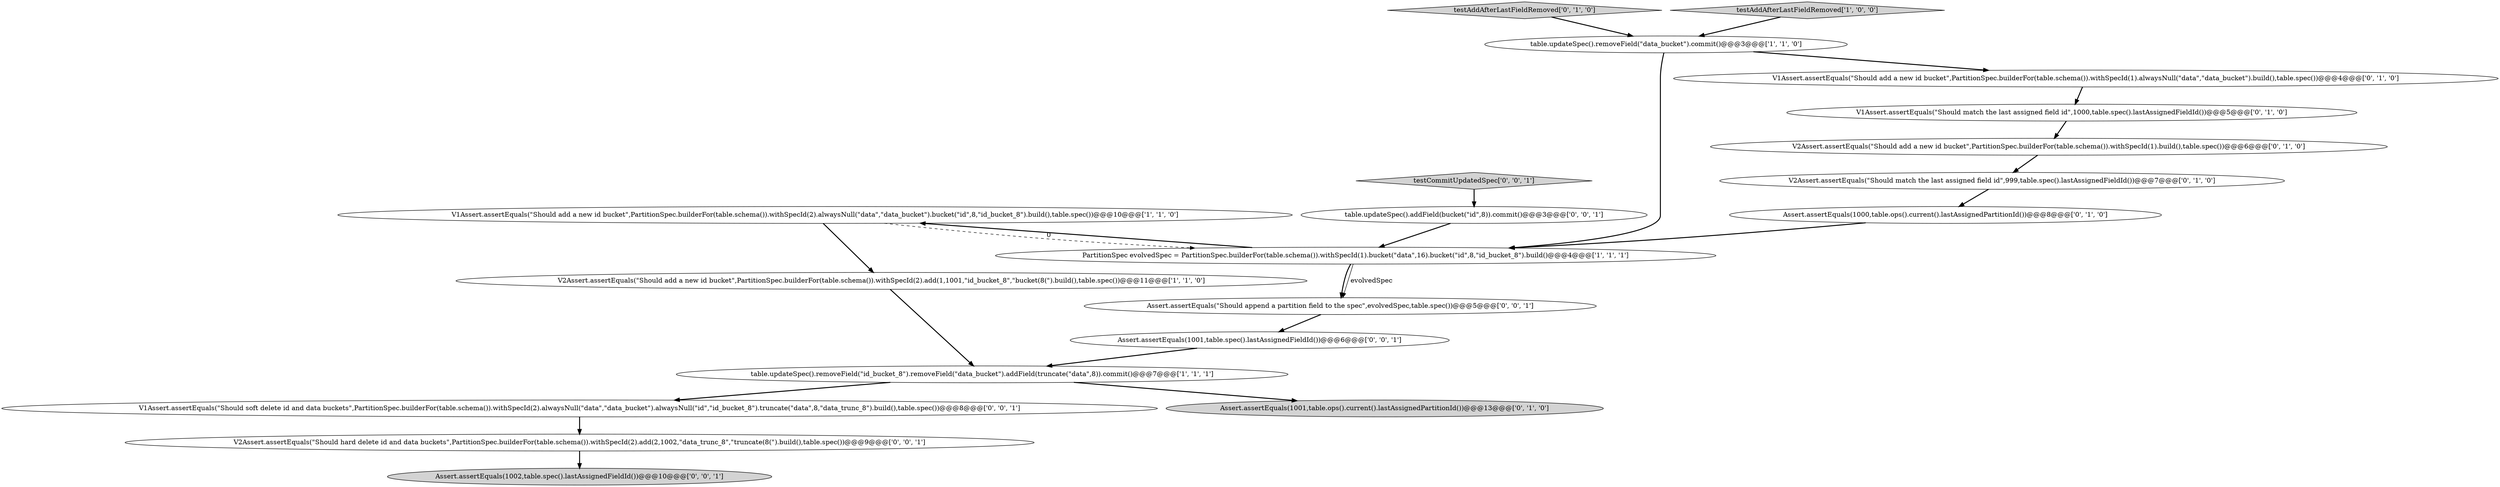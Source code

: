 digraph {
14 [style = filled, label = "V2Assert.assertEquals(\"Should hard delete id and data buckets\",PartitionSpec.builderFor(table.schema()).withSpecId(2).add(2,1002,\"data_trunc_8\",\"truncate(8(\").build(),table.spec())@@@9@@@['0', '0', '1']", fillcolor = white, shape = ellipse image = "AAA0AAABBB3BBB"];
15 [style = filled, label = "Assert.assertEquals(1002,table.spec().lastAssignedFieldId())@@@10@@@['0', '0', '1']", fillcolor = lightgray, shape = ellipse image = "AAA0AAABBB3BBB"];
9 [style = filled, label = "V2Assert.assertEquals(\"Should match the last assigned field id\",999,table.spec().lastAssignedFieldId())@@@7@@@['0', '1', '0']", fillcolor = white, shape = ellipse image = "AAA1AAABBB2BBB"];
13 [style = filled, label = "table.updateSpec().addField(bucket(\"id\",8)).commit()@@@3@@@['0', '0', '1']", fillcolor = white, shape = ellipse image = "AAA0AAABBB3BBB"];
3 [style = filled, label = "V1Assert.assertEquals(\"Should add a new id bucket\",PartitionSpec.builderFor(table.schema()).withSpecId(2).alwaysNull(\"data\",\"data_bucket\").bucket(\"id\",8,\"id_bucket_8\").build(),table.spec())@@@10@@@['1', '1', '0']", fillcolor = white, shape = ellipse image = "AAA0AAABBB1BBB"];
7 [style = filled, label = "V1Assert.assertEquals(\"Should match the last assigned field id\",1000,table.spec().lastAssignedFieldId())@@@5@@@['0', '1', '0']", fillcolor = white, shape = ellipse image = "AAA1AAABBB2BBB"];
8 [style = filled, label = "testAddAfterLastFieldRemoved['0', '1', '0']", fillcolor = lightgray, shape = diamond image = "AAA0AAABBB2BBB"];
17 [style = filled, label = "V1Assert.assertEquals(\"Should soft delete id and data buckets\",PartitionSpec.builderFor(table.schema()).withSpecId(2).alwaysNull(\"data\",\"data_bucket\").alwaysNull(\"id\",\"id_bucket_8\").truncate(\"data\",8,\"data_trunc_8\").build(),table.spec())@@@8@@@['0', '0', '1']", fillcolor = white, shape = ellipse image = "AAA0AAABBB3BBB"];
0 [style = filled, label = "table.updateSpec().removeField(\"data_bucket\").commit()@@@3@@@['1', '1', '0']", fillcolor = white, shape = ellipse image = "AAA0AAABBB1BBB"];
11 [style = filled, label = "Assert.assertEquals(1001,table.ops().current().lastAssignedPartitionId())@@@13@@@['0', '1', '0']", fillcolor = lightgray, shape = ellipse image = "AAA1AAABBB2BBB"];
16 [style = filled, label = "testCommitUpdatedSpec['0', '0', '1']", fillcolor = lightgray, shape = diamond image = "AAA0AAABBB3BBB"];
1 [style = filled, label = "testAddAfterLastFieldRemoved['1', '0', '0']", fillcolor = lightgray, shape = diamond image = "AAA0AAABBB1BBB"];
5 [style = filled, label = "table.updateSpec().removeField(\"id_bucket_8\").removeField(\"data_bucket\").addField(truncate(\"data\",8)).commit()@@@7@@@['1', '1', '1']", fillcolor = white, shape = ellipse image = "AAA0AAABBB1BBB"];
2 [style = filled, label = "PartitionSpec evolvedSpec = PartitionSpec.builderFor(table.schema()).withSpecId(1).bucket(\"data\",16).bucket(\"id\",8,\"id_bucket_8\").build()@@@4@@@['1', '1', '1']", fillcolor = white, shape = ellipse image = "AAA0AAABBB1BBB"];
4 [style = filled, label = "V2Assert.assertEquals(\"Should add a new id bucket\",PartitionSpec.builderFor(table.schema()).withSpecId(2).add(1,1001,\"id_bucket_8\",\"bucket(8(\").build(),table.spec())@@@11@@@['1', '1', '0']", fillcolor = white, shape = ellipse image = "AAA0AAABBB1BBB"];
6 [style = filled, label = "V1Assert.assertEquals(\"Should add a new id bucket\",PartitionSpec.builderFor(table.schema()).withSpecId(1).alwaysNull(\"data\",\"data_bucket\").build(),table.spec())@@@4@@@['0', '1', '0']", fillcolor = white, shape = ellipse image = "AAA1AAABBB2BBB"];
18 [style = filled, label = "Assert.assertEquals(\"Should append a partition field to the spec\",evolvedSpec,table.spec())@@@5@@@['0', '0', '1']", fillcolor = white, shape = ellipse image = "AAA0AAABBB3BBB"];
19 [style = filled, label = "Assert.assertEquals(1001,table.spec().lastAssignedFieldId())@@@6@@@['0', '0', '1']", fillcolor = white, shape = ellipse image = "AAA0AAABBB3BBB"];
10 [style = filled, label = "V2Assert.assertEquals(\"Should add a new id bucket\",PartitionSpec.builderFor(table.schema()).withSpecId(1).build(),table.spec())@@@6@@@['0', '1', '0']", fillcolor = white, shape = ellipse image = "AAA1AAABBB2BBB"];
12 [style = filled, label = "Assert.assertEquals(1000,table.ops().current().lastAssignedPartitionId())@@@8@@@['0', '1', '0']", fillcolor = white, shape = ellipse image = "AAA1AAABBB2BBB"];
0->6 [style = bold, label=""];
19->5 [style = bold, label=""];
8->0 [style = bold, label=""];
7->10 [style = bold, label=""];
10->9 [style = bold, label=""];
12->2 [style = bold, label=""];
4->5 [style = bold, label=""];
17->14 [style = bold, label=""];
16->13 [style = bold, label=""];
2->18 [style = solid, label="evolvedSpec"];
2->3 [style = bold, label=""];
5->17 [style = bold, label=""];
2->18 [style = bold, label=""];
5->11 [style = bold, label=""];
18->19 [style = bold, label=""];
3->2 [style = dashed, label="0"];
0->2 [style = bold, label=""];
6->7 [style = bold, label=""];
13->2 [style = bold, label=""];
14->15 [style = bold, label=""];
3->4 [style = bold, label=""];
9->12 [style = bold, label=""];
1->0 [style = bold, label=""];
}
